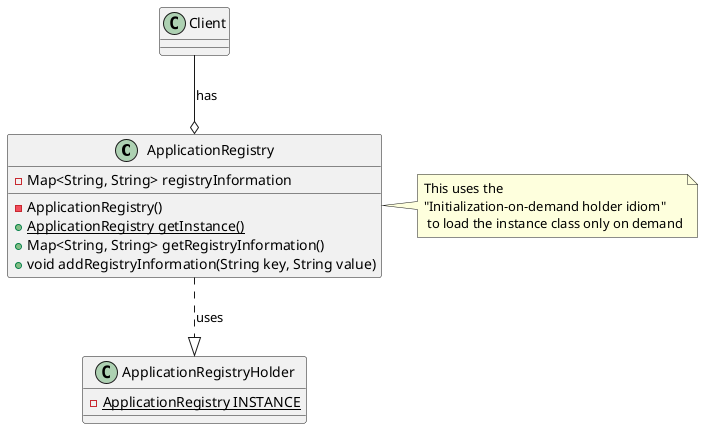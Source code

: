 @startuml

class ApplicationRegistry {
    - Map<String, String> registryInformation

    - ApplicationRegistry()
    + {static} ApplicationRegistry getInstance()
    + Map<String, String> getRegistryInformation()
    + void addRegistryInformation(String key, String value)
}

note right of ApplicationRegistry : This uses the\n"Initialization-on-demand holder idiom"\n to load the instance class only on demand

class ApplicationRegistryHolder {
    - {static} ApplicationRegistry INSTANCE
}

ApplicationRegistry ..|> ApplicationRegistryHolder : uses

class Client

Client --o ApplicationRegistry : has

@enduml